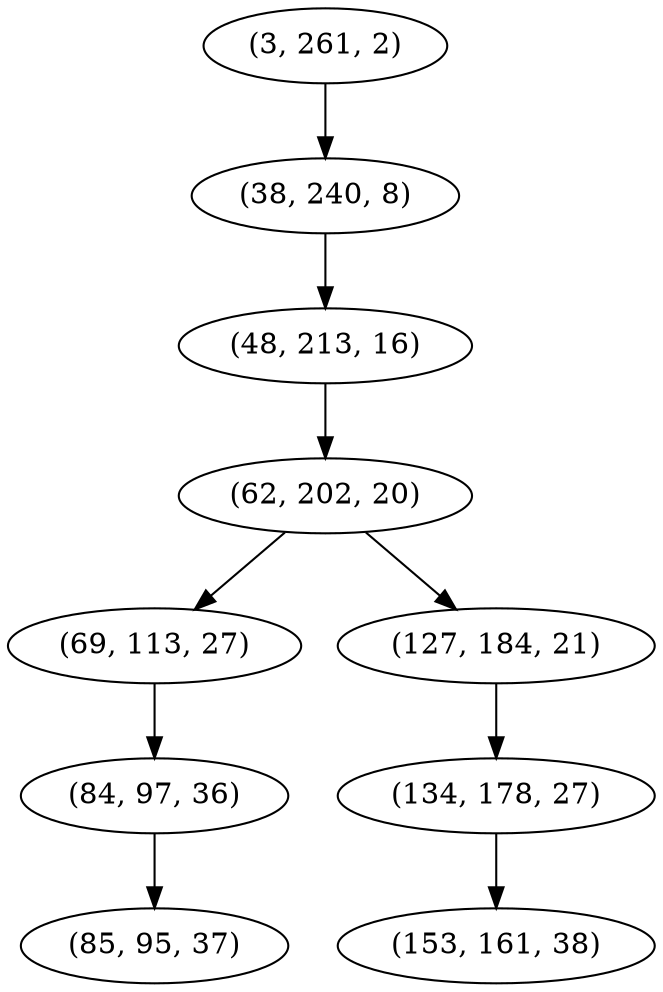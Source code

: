 digraph tree {
    "(3, 261, 2)";
    "(38, 240, 8)";
    "(48, 213, 16)";
    "(62, 202, 20)";
    "(69, 113, 27)";
    "(84, 97, 36)";
    "(85, 95, 37)";
    "(127, 184, 21)";
    "(134, 178, 27)";
    "(153, 161, 38)";
    "(3, 261, 2)" -> "(38, 240, 8)";
    "(38, 240, 8)" -> "(48, 213, 16)";
    "(48, 213, 16)" -> "(62, 202, 20)";
    "(62, 202, 20)" -> "(69, 113, 27)";
    "(62, 202, 20)" -> "(127, 184, 21)";
    "(69, 113, 27)" -> "(84, 97, 36)";
    "(84, 97, 36)" -> "(85, 95, 37)";
    "(127, 184, 21)" -> "(134, 178, 27)";
    "(134, 178, 27)" -> "(153, 161, 38)";
}
